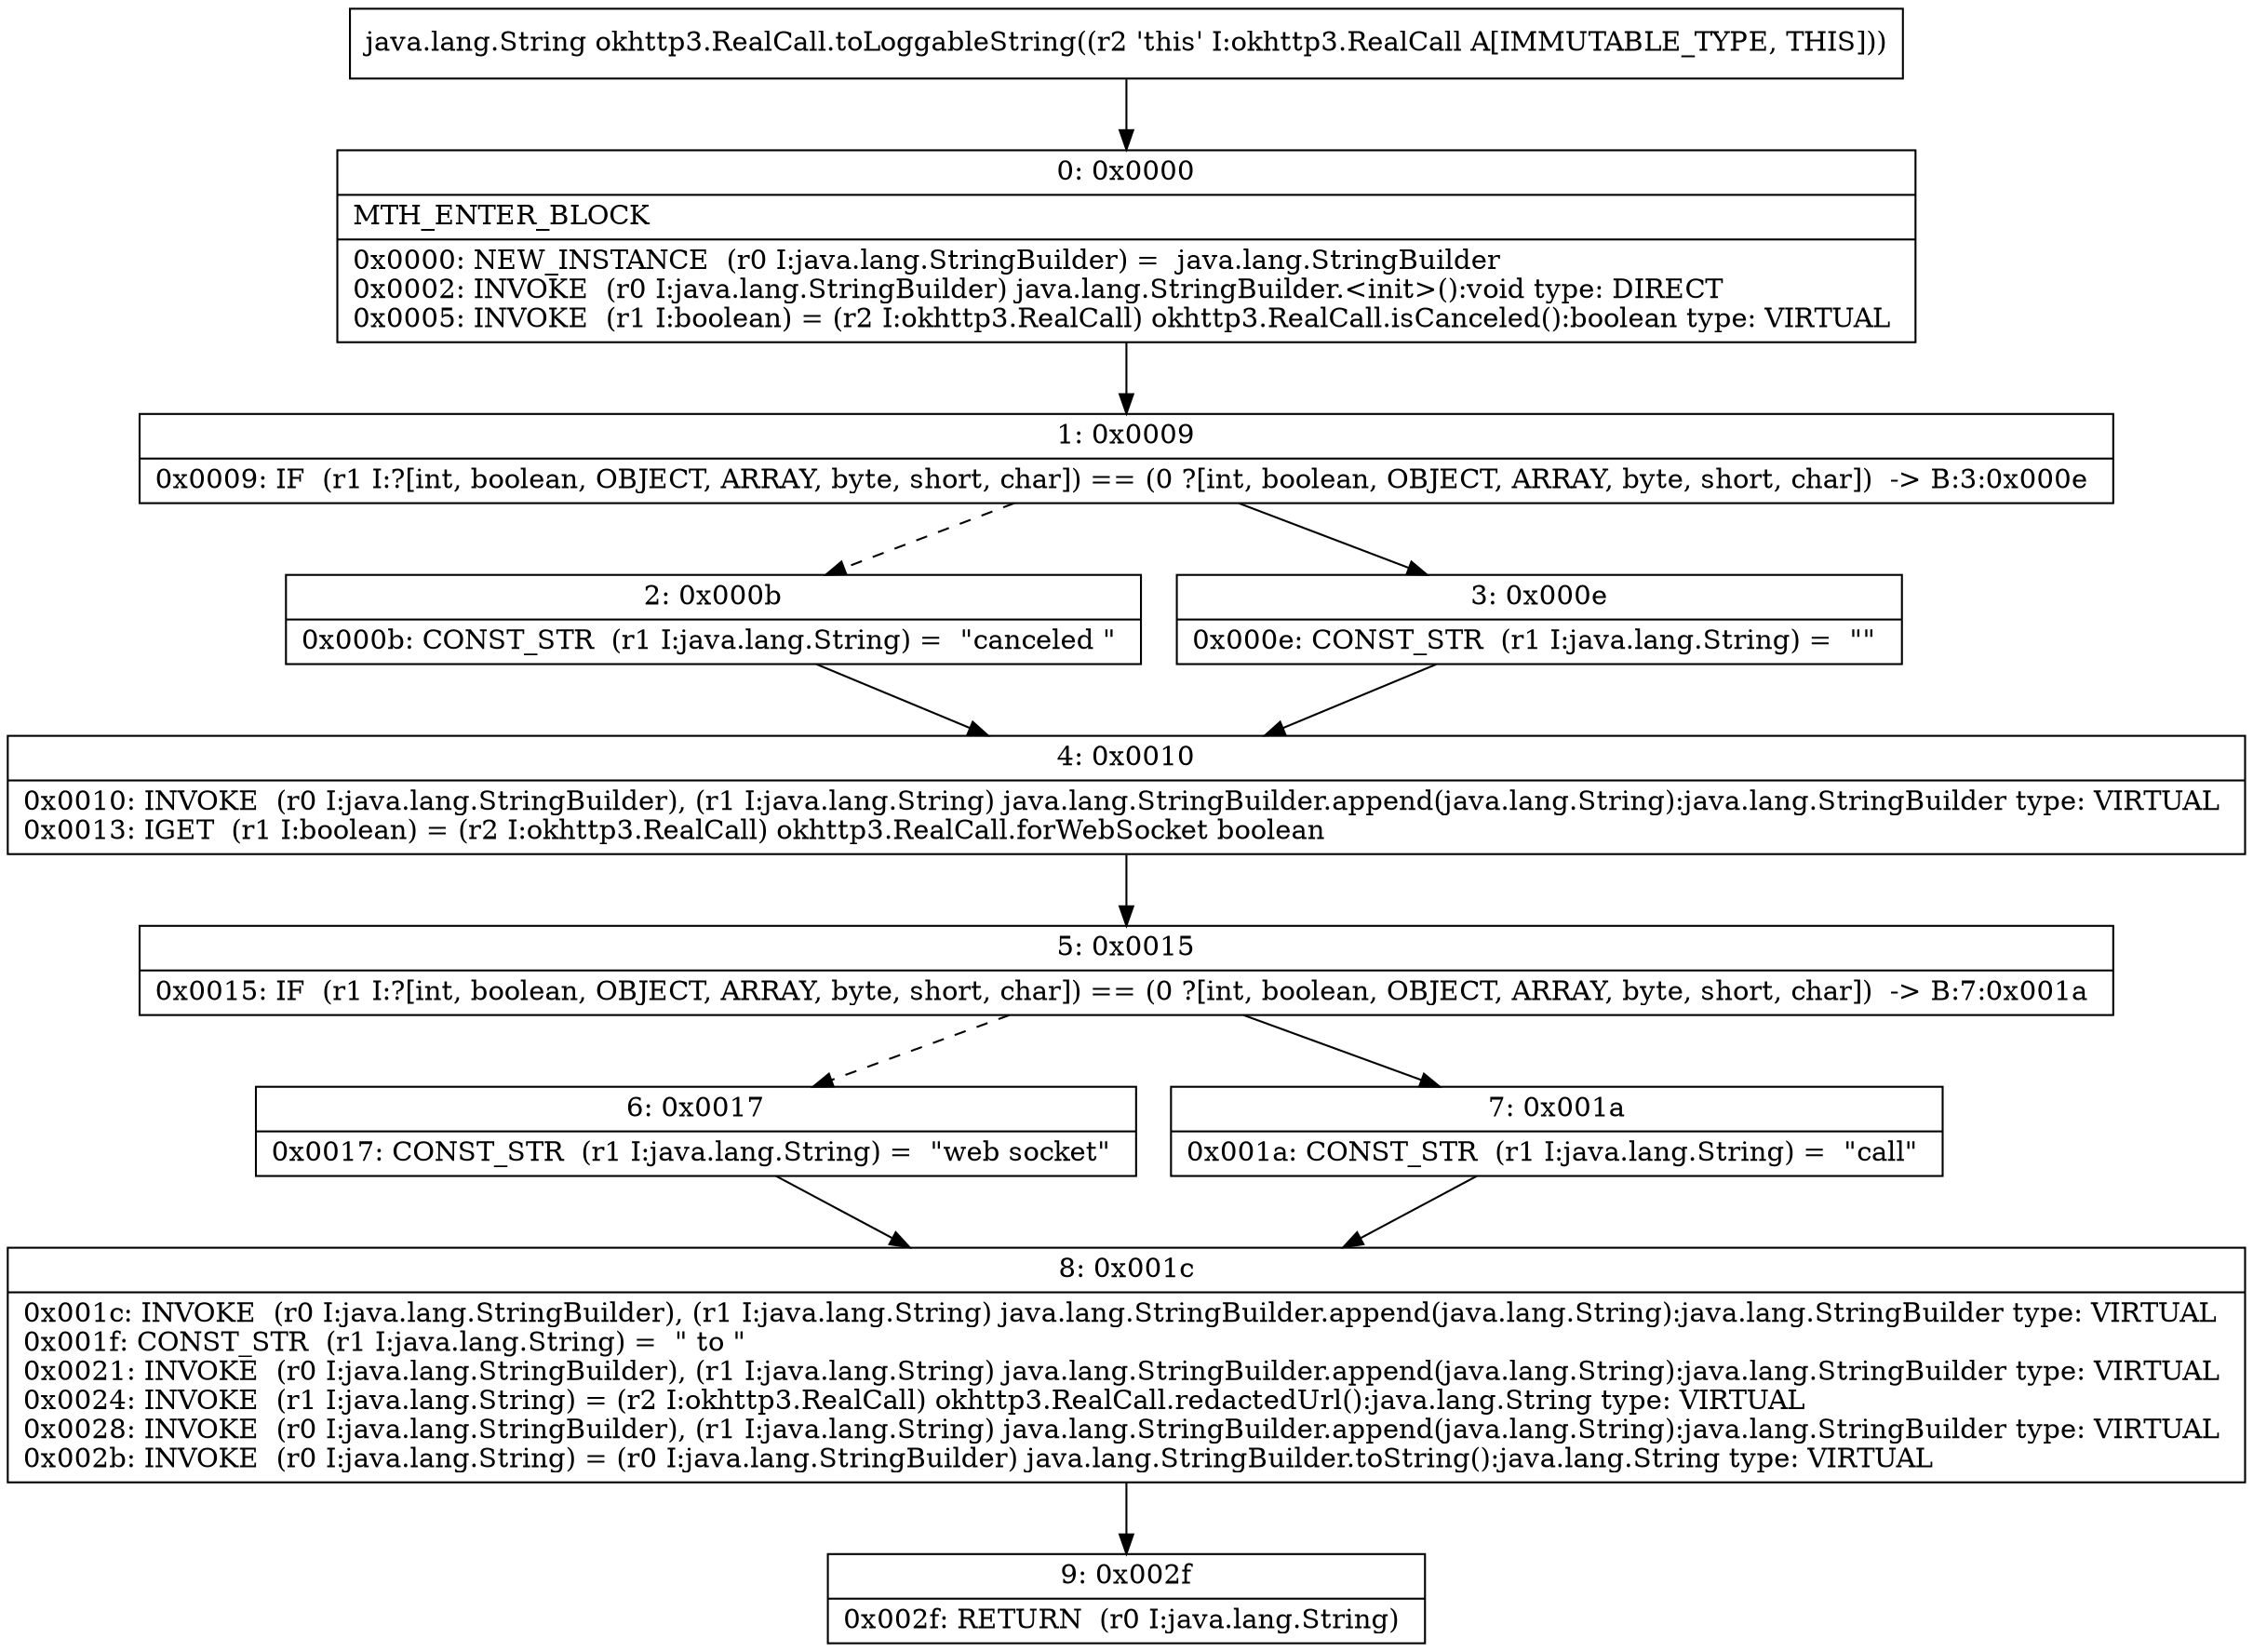 digraph "CFG forokhttp3.RealCall.toLoggableString()Ljava\/lang\/String;" {
Node_0 [shape=record,label="{0\:\ 0x0000|MTH_ENTER_BLOCK\l|0x0000: NEW_INSTANCE  (r0 I:java.lang.StringBuilder) =  java.lang.StringBuilder \l0x0002: INVOKE  (r0 I:java.lang.StringBuilder) java.lang.StringBuilder.\<init\>():void type: DIRECT \l0x0005: INVOKE  (r1 I:boolean) = (r2 I:okhttp3.RealCall) okhttp3.RealCall.isCanceled():boolean type: VIRTUAL \l}"];
Node_1 [shape=record,label="{1\:\ 0x0009|0x0009: IF  (r1 I:?[int, boolean, OBJECT, ARRAY, byte, short, char]) == (0 ?[int, boolean, OBJECT, ARRAY, byte, short, char])  \-\> B:3:0x000e \l}"];
Node_2 [shape=record,label="{2\:\ 0x000b|0x000b: CONST_STR  (r1 I:java.lang.String) =  \"canceled \" \l}"];
Node_3 [shape=record,label="{3\:\ 0x000e|0x000e: CONST_STR  (r1 I:java.lang.String) =  \"\" \l}"];
Node_4 [shape=record,label="{4\:\ 0x0010|0x0010: INVOKE  (r0 I:java.lang.StringBuilder), (r1 I:java.lang.String) java.lang.StringBuilder.append(java.lang.String):java.lang.StringBuilder type: VIRTUAL \l0x0013: IGET  (r1 I:boolean) = (r2 I:okhttp3.RealCall) okhttp3.RealCall.forWebSocket boolean \l}"];
Node_5 [shape=record,label="{5\:\ 0x0015|0x0015: IF  (r1 I:?[int, boolean, OBJECT, ARRAY, byte, short, char]) == (0 ?[int, boolean, OBJECT, ARRAY, byte, short, char])  \-\> B:7:0x001a \l}"];
Node_6 [shape=record,label="{6\:\ 0x0017|0x0017: CONST_STR  (r1 I:java.lang.String) =  \"web socket\" \l}"];
Node_7 [shape=record,label="{7\:\ 0x001a|0x001a: CONST_STR  (r1 I:java.lang.String) =  \"call\" \l}"];
Node_8 [shape=record,label="{8\:\ 0x001c|0x001c: INVOKE  (r0 I:java.lang.StringBuilder), (r1 I:java.lang.String) java.lang.StringBuilder.append(java.lang.String):java.lang.StringBuilder type: VIRTUAL \l0x001f: CONST_STR  (r1 I:java.lang.String) =  \" to \" \l0x0021: INVOKE  (r0 I:java.lang.StringBuilder), (r1 I:java.lang.String) java.lang.StringBuilder.append(java.lang.String):java.lang.StringBuilder type: VIRTUAL \l0x0024: INVOKE  (r1 I:java.lang.String) = (r2 I:okhttp3.RealCall) okhttp3.RealCall.redactedUrl():java.lang.String type: VIRTUAL \l0x0028: INVOKE  (r0 I:java.lang.StringBuilder), (r1 I:java.lang.String) java.lang.StringBuilder.append(java.lang.String):java.lang.StringBuilder type: VIRTUAL \l0x002b: INVOKE  (r0 I:java.lang.String) = (r0 I:java.lang.StringBuilder) java.lang.StringBuilder.toString():java.lang.String type: VIRTUAL \l}"];
Node_9 [shape=record,label="{9\:\ 0x002f|0x002f: RETURN  (r0 I:java.lang.String) \l}"];
MethodNode[shape=record,label="{java.lang.String okhttp3.RealCall.toLoggableString((r2 'this' I:okhttp3.RealCall A[IMMUTABLE_TYPE, THIS])) }"];
MethodNode -> Node_0;
Node_0 -> Node_1;
Node_1 -> Node_2[style=dashed];
Node_1 -> Node_3;
Node_2 -> Node_4;
Node_3 -> Node_4;
Node_4 -> Node_5;
Node_5 -> Node_6[style=dashed];
Node_5 -> Node_7;
Node_6 -> Node_8;
Node_7 -> Node_8;
Node_8 -> Node_9;
}

